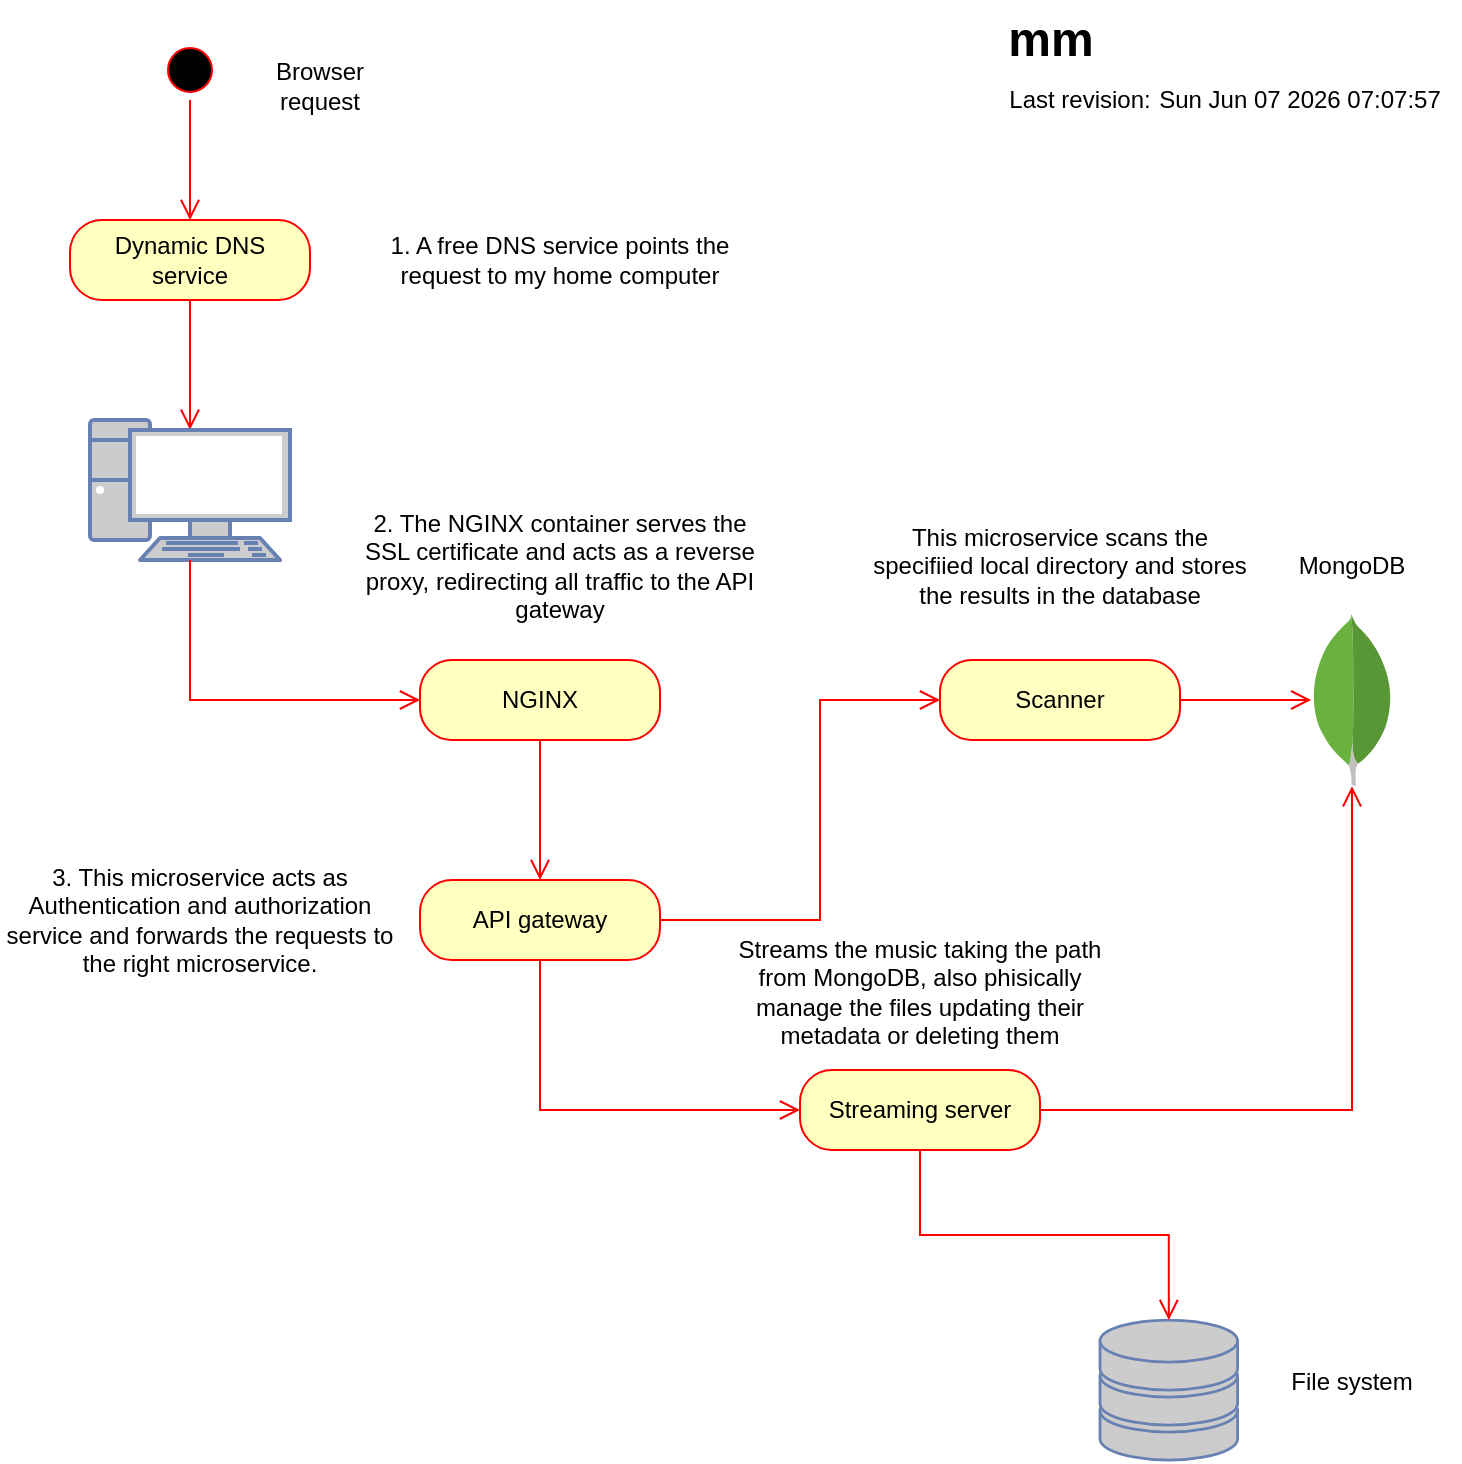 <mxfile version="15.7.0" type="github"><diagram id="-BeOE3z5FSx-3IIOWKUC" name="Page-1"><mxGraphModel dx="1350" dy="773" grid="1" gridSize="10" guides="1" tooltips="1" connect="1" arrows="1" fold="1" page="1" pageScale="1" pageWidth="827" pageHeight="1169" math="0" shadow="0"><root><mxCell id="0"/><mxCell id="1" parent="0"/><mxCell id="0cYHmkUbdcFgfiggZc-B-1" value="" style="ellipse;html=1;shape=startState;fillColor=#000000;strokeColor=#ff0000;" vertex="1" parent="1"><mxGeometry x="110" y="30" width="30" height="30" as="geometry"/></mxCell><mxCell id="0cYHmkUbdcFgfiggZc-B-2" value="" style="edgeStyle=orthogonalEdgeStyle;html=1;verticalAlign=bottom;endArrow=open;endSize=8;strokeColor=#ff0000;rounded=0;" edge="1" source="0cYHmkUbdcFgfiggZc-B-1" parent="1"><mxGeometry relative="1" as="geometry"><mxPoint x="125" y="120" as="targetPoint"/></mxGeometry></mxCell><mxCell id="0cYHmkUbdcFgfiggZc-B-3" value="Dynamic DNS &lt;br&gt;service" style="rounded=1;whiteSpace=wrap;html=1;arcSize=40;fontColor=#000000;fillColor=#ffffc0;strokeColor=#ff0000;" vertex="1" parent="1"><mxGeometry x="65" y="120" width="120" height="40" as="geometry"/></mxCell><mxCell id="0cYHmkUbdcFgfiggZc-B-4" value="" style="edgeStyle=orthogonalEdgeStyle;html=1;verticalAlign=bottom;endArrow=open;endSize=8;strokeColor=#ff0000;rounded=0;entryX=0.5;entryY=0.07;entryDx=0;entryDy=0;entryPerimeter=0;" edge="1" source="0cYHmkUbdcFgfiggZc-B-3" parent="1" target="0cYHmkUbdcFgfiggZc-B-11"><mxGeometry relative="1" as="geometry"><mxPoint x="125" y="220" as="targetPoint"/></mxGeometry></mxCell><mxCell id="0cYHmkUbdcFgfiggZc-B-5" value="mm" style="text;strokeColor=none;fillColor=none;html=1;fontSize=24;fontStyle=1;verticalAlign=middle;align=center;" vertex="1" parent="1"><mxGeometry x="520" y="10" width="70" height="40" as="geometry"/></mxCell><UserObject label="Last revision:" placeholders="1" name="Variable" id="0cYHmkUbdcFgfiggZc-B-6"><mxCell style="text;html=1;strokeColor=none;fillColor=none;align=center;verticalAlign=middle;whiteSpace=wrap;overflow=hidden;" vertex="1" parent="1"><mxGeometry x="530" y="50" width="80" height="20" as="geometry"/></mxCell></UserObject><UserObject label="%date{ddd mmm dd yyyy HH:MM:ss}%" placeholders="1" id="0cYHmkUbdcFgfiggZc-B-7"><mxCell style="text;html=1;strokeColor=none;fillColor=none;align=center;verticalAlign=middle;whiteSpace=wrap;overflow=hidden;" vertex="1" parent="1"><mxGeometry x="600" y="50" width="160" height="20" as="geometry"/></mxCell></UserObject><UserObject label="Browser request" placeholders="1" name="Variable" id="0cYHmkUbdcFgfiggZc-B-8"><mxCell style="text;html=1;strokeColor=none;fillColor=none;align=center;verticalAlign=middle;whiteSpace=wrap;overflow=hidden;" vertex="1" parent="1"><mxGeometry x="150" y="35" width="80" height="35" as="geometry"/></mxCell></UserObject><UserObject label="1. A free DNS service points the request to my home computer" placeholders="1" name="Variable" id="0cYHmkUbdcFgfiggZc-B-10"><mxCell style="text;html=1;strokeColor=none;fillColor=none;align=center;verticalAlign=middle;whiteSpace=wrap;overflow=hidden;" vertex="1" parent="1"><mxGeometry x="210" y="122.5" width="200" height="35" as="geometry"/></mxCell></UserObject><mxCell id="0cYHmkUbdcFgfiggZc-B-11" value="" style="fontColor=#0066CC;verticalAlign=top;verticalLabelPosition=bottom;labelPosition=center;align=center;html=1;outlineConnect=0;fillColor=#CCCCCC;strokeColor=#6881B3;gradientColor=none;gradientDirection=north;strokeWidth=2;shape=mxgraph.networks.pc;" vertex="1" parent="1"><mxGeometry x="75" y="220" width="100" height="70" as="geometry"/></mxCell><mxCell id="0cYHmkUbdcFgfiggZc-B-12" value="" style="edgeStyle=orthogonalEdgeStyle;html=1;verticalAlign=bottom;endArrow=open;endSize=8;strokeColor=#ff0000;rounded=0;" edge="1" parent="1" source="0cYHmkUbdcFgfiggZc-B-11"><mxGeometry relative="1" as="geometry"><mxPoint x="240" y="360" as="targetPoint"/><mxPoint x="124.5" y="290" as="sourcePoint"/><Array as="points"><mxPoint x="125" y="360"/></Array></mxGeometry></mxCell><mxCell id="0cYHmkUbdcFgfiggZc-B-13" value="NGINX" style="rounded=1;whiteSpace=wrap;html=1;arcSize=40;fontColor=#000000;fillColor=#ffffc0;strokeColor=#ff0000;" vertex="1" parent="1"><mxGeometry x="240" y="340" width="120" height="40" as="geometry"/></mxCell><UserObject label="2. The NGINX container serves the SSL certificate and acts as a reverse proxy, redirecting all traffic to the API gateway" placeholders="1" name="Variable" id="0cYHmkUbdcFgfiggZc-B-14"><mxCell style="text;html=1;strokeColor=none;fillColor=none;align=center;verticalAlign=middle;whiteSpace=wrap;overflow=hidden;" vertex="1" parent="1"><mxGeometry x="210" y="260" width="200" height="65" as="geometry"/></mxCell></UserObject><mxCell id="0cYHmkUbdcFgfiggZc-B-15" value="" style="edgeStyle=orthogonalEdgeStyle;html=1;verticalAlign=bottom;endArrow=open;endSize=8;strokeColor=#ff0000;rounded=0;entryX=0.5;entryY=0;entryDx=0;entryDy=0;" edge="1" parent="1" source="0cYHmkUbdcFgfiggZc-B-13" target="0cYHmkUbdcFgfiggZc-B-16"><mxGeometry relative="1" as="geometry"><mxPoint x="299.5" y="444.9" as="targetPoint"/><mxPoint x="299.5" y="380" as="sourcePoint"/></mxGeometry></mxCell><mxCell id="0cYHmkUbdcFgfiggZc-B-16" value="API gateway" style="rounded=1;whiteSpace=wrap;html=1;arcSize=40;fontColor=#000000;fillColor=#ffffc0;strokeColor=#ff0000;" vertex="1" parent="1"><mxGeometry x="240" y="450" width="120" height="40" as="geometry"/></mxCell><UserObject label="3. This microservice acts as Authentication and authorization service and forwards the requests to the right microservice." placeholders="1" name="Variable" id="0cYHmkUbdcFgfiggZc-B-17"><mxCell style="text;html=1;strokeColor=none;fillColor=none;align=center;verticalAlign=middle;whiteSpace=wrap;overflow=hidden;" vertex="1" parent="1"><mxGeometry x="30" y="431.25" width="200" height="77.5" as="geometry"/></mxCell></UserObject><mxCell id="0cYHmkUbdcFgfiggZc-B-18" value="Scanner" style="rounded=1;whiteSpace=wrap;html=1;arcSize=40;fontColor=#000000;fillColor=#ffffc0;strokeColor=#ff0000;" vertex="1" parent="1"><mxGeometry x="500" y="340" width="120" height="40" as="geometry"/></mxCell><mxCell id="0cYHmkUbdcFgfiggZc-B-20" value="" style="edgeStyle=orthogonalEdgeStyle;html=1;verticalAlign=bottom;endArrow=open;endSize=8;strokeColor=#ff0000;rounded=0;entryX=0;entryY=0.5;entryDx=0;entryDy=0;exitX=1;exitY=0.5;exitDx=0;exitDy=0;" edge="1" parent="1" source="0cYHmkUbdcFgfiggZc-B-16" target="0cYHmkUbdcFgfiggZc-B-18"><mxGeometry relative="1" as="geometry"><mxPoint x="480" y="570" as="targetPoint"/><mxPoint x="480" y="500" as="sourcePoint"/><Array as="points"><mxPoint x="440" y="470"/><mxPoint x="440" y="360"/></Array></mxGeometry></mxCell><UserObject label="This microservice scans the specifiied local directory and stores the results in the database" placeholders="1" name="Variable" id="0cYHmkUbdcFgfiggZc-B-21"><mxCell style="text;html=1;strokeColor=none;fillColor=none;align=center;verticalAlign=middle;whiteSpace=wrap;overflow=hidden;" vertex="1" parent="1"><mxGeometry x="460" y="253.75" width="200" height="77.5" as="geometry"/></mxCell></UserObject><mxCell id="0cYHmkUbdcFgfiggZc-B-22" value="" style="dashed=0;outlineConnect=0;html=1;align=center;labelPosition=center;verticalLabelPosition=bottom;verticalAlign=top;shape=mxgraph.weblogos.mongodb" vertex="1" parent="1"><mxGeometry x="685.6" y="316.9" width="41.2" height="86.2" as="geometry"/></mxCell><mxCell id="0cYHmkUbdcFgfiggZc-B-23" value="" style="edgeStyle=orthogonalEdgeStyle;html=1;verticalAlign=bottom;endArrow=open;endSize=8;strokeColor=#ff0000;rounded=0;exitX=1;exitY=0.5;exitDx=0;exitDy=0;" edge="1" parent="1" source="0cYHmkUbdcFgfiggZc-B-18" target="0cYHmkUbdcFgfiggZc-B-22"><mxGeometry relative="1" as="geometry"><mxPoint x="745" y="359.5" as="targetPoint"/><mxPoint x="630" y="359.5" as="sourcePoint"/><Array as="points"/></mxGeometry></mxCell><UserObject label="MongoDB" placeholders="1" name="Variable" id="0cYHmkUbdcFgfiggZc-B-25"><mxCell style="text;html=1;strokeColor=none;fillColor=none;align=center;verticalAlign=middle;whiteSpace=wrap;overflow=hidden;" vertex="1" parent="1"><mxGeometry x="661.2" y="271.88" width="90" height="41.25" as="geometry"/></mxCell></UserObject><mxCell id="0cYHmkUbdcFgfiggZc-B-26" value="Streaming server" style="rounded=1;whiteSpace=wrap;html=1;arcSize=40;fontColor=#000000;fillColor=#ffffc0;strokeColor=#ff0000;" vertex="1" parent="1"><mxGeometry x="430" y="545" width="120" height="40" as="geometry"/></mxCell><mxCell id="0cYHmkUbdcFgfiggZc-B-27" value="" style="edgeStyle=orthogonalEdgeStyle;html=1;verticalAlign=bottom;endArrow=open;endSize=8;strokeColor=#ff0000;rounded=0;entryX=0;entryY=0.5;entryDx=0;entryDy=0;exitX=0.5;exitY=1;exitDx=0;exitDy=0;" edge="1" parent="1" source="0cYHmkUbdcFgfiggZc-B-16" target="0cYHmkUbdcFgfiggZc-B-26"><mxGeometry relative="1" as="geometry"><mxPoint x="299.5" y="600" as="targetPoint"/><mxPoint x="299.5" y="530" as="sourcePoint"/></mxGeometry></mxCell><mxCell id="0cYHmkUbdcFgfiggZc-B-28" value="" style="edgeStyle=orthogonalEdgeStyle;html=1;verticalAlign=bottom;endArrow=open;endSize=8;strokeColor=#ff0000;rounded=0;exitX=1;exitY=0.5;exitDx=0;exitDy=0;" edge="1" parent="1" source="0cYHmkUbdcFgfiggZc-B-26" target="0cYHmkUbdcFgfiggZc-B-22"><mxGeometry relative="1" as="geometry"><mxPoint x="776.2" y="500" as="targetPoint"/><mxPoint x="636.2" y="610" as="sourcePoint"/><Array as="points"><mxPoint x="706" y="565"/></Array></mxGeometry></mxCell><mxCell id="0cYHmkUbdcFgfiggZc-B-29" value="" style="fontColor=#0066CC;verticalAlign=top;verticalLabelPosition=bottom;labelPosition=center;align=center;html=1;outlineConnect=0;fillColor=#CCCCCC;strokeColor=#6881B3;gradientColor=none;gradientDirection=north;strokeWidth=2;shape=mxgraph.networks.storage;" vertex="1" parent="1"><mxGeometry x="580" y="670" width="68.8" height="70" as="geometry"/></mxCell><mxCell id="0cYHmkUbdcFgfiggZc-B-30" value="" style="edgeStyle=orthogonalEdgeStyle;html=1;verticalAlign=bottom;endArrow=open;endSize=8;strokeColor=#ff0000;rounded=0;entryX=0.5;entryY=0;entryDx=0;entryDy=0;exitX=0.5;exitY=1;exitDx=0;exitDy=0;entryPerimeter=0;" edge="1" parent="1" source="0cYHmkUbdcFgfiggZc-B-26" target="0cYHmkUbdcFgfiggZc-B-29"><mxGeometry relative="1" as="geometry"><mxPoint x="440" y="765" as="targetPoint"/><mxPoint x="310" y="690" as="sourcePoint"/></mxGeometry></mxCell><UserObject label="File system" placeholders="1" name="Variable" id="0cYHmkUbdcFgfiggZc-B-31"><mxCell style="text;html=1;strokeColor=none;fillColor=none;align=center;verticalAlign=middle;whiteSpace=wrap;overflow=hidden;" vertex="1" parent="1"><mxGeometry x="661.2" y="680" width="90" height="41.25" as="geometry"/></mxCell></UserObject><UserObject label="Streams the music taking the path from MongoDB, also phisically manage the files updating their metadata or deleting them" placeholders="1" name="Variable" id="0cYHmkUbdcFgfiggZc-B-32"><mxCell style="text;html=1;strokeColor=none;fillColor=none;align=center;verticalAlign=middle;whiteSpace=wrap;overflow=hidden;" vertex="1" parent="1"><mxGeometry x="390" y="467.5" width="200" height="77.5" as="geometry"/></mxCell></UserObject></root></mxGraphModel></diagram></mxfile>